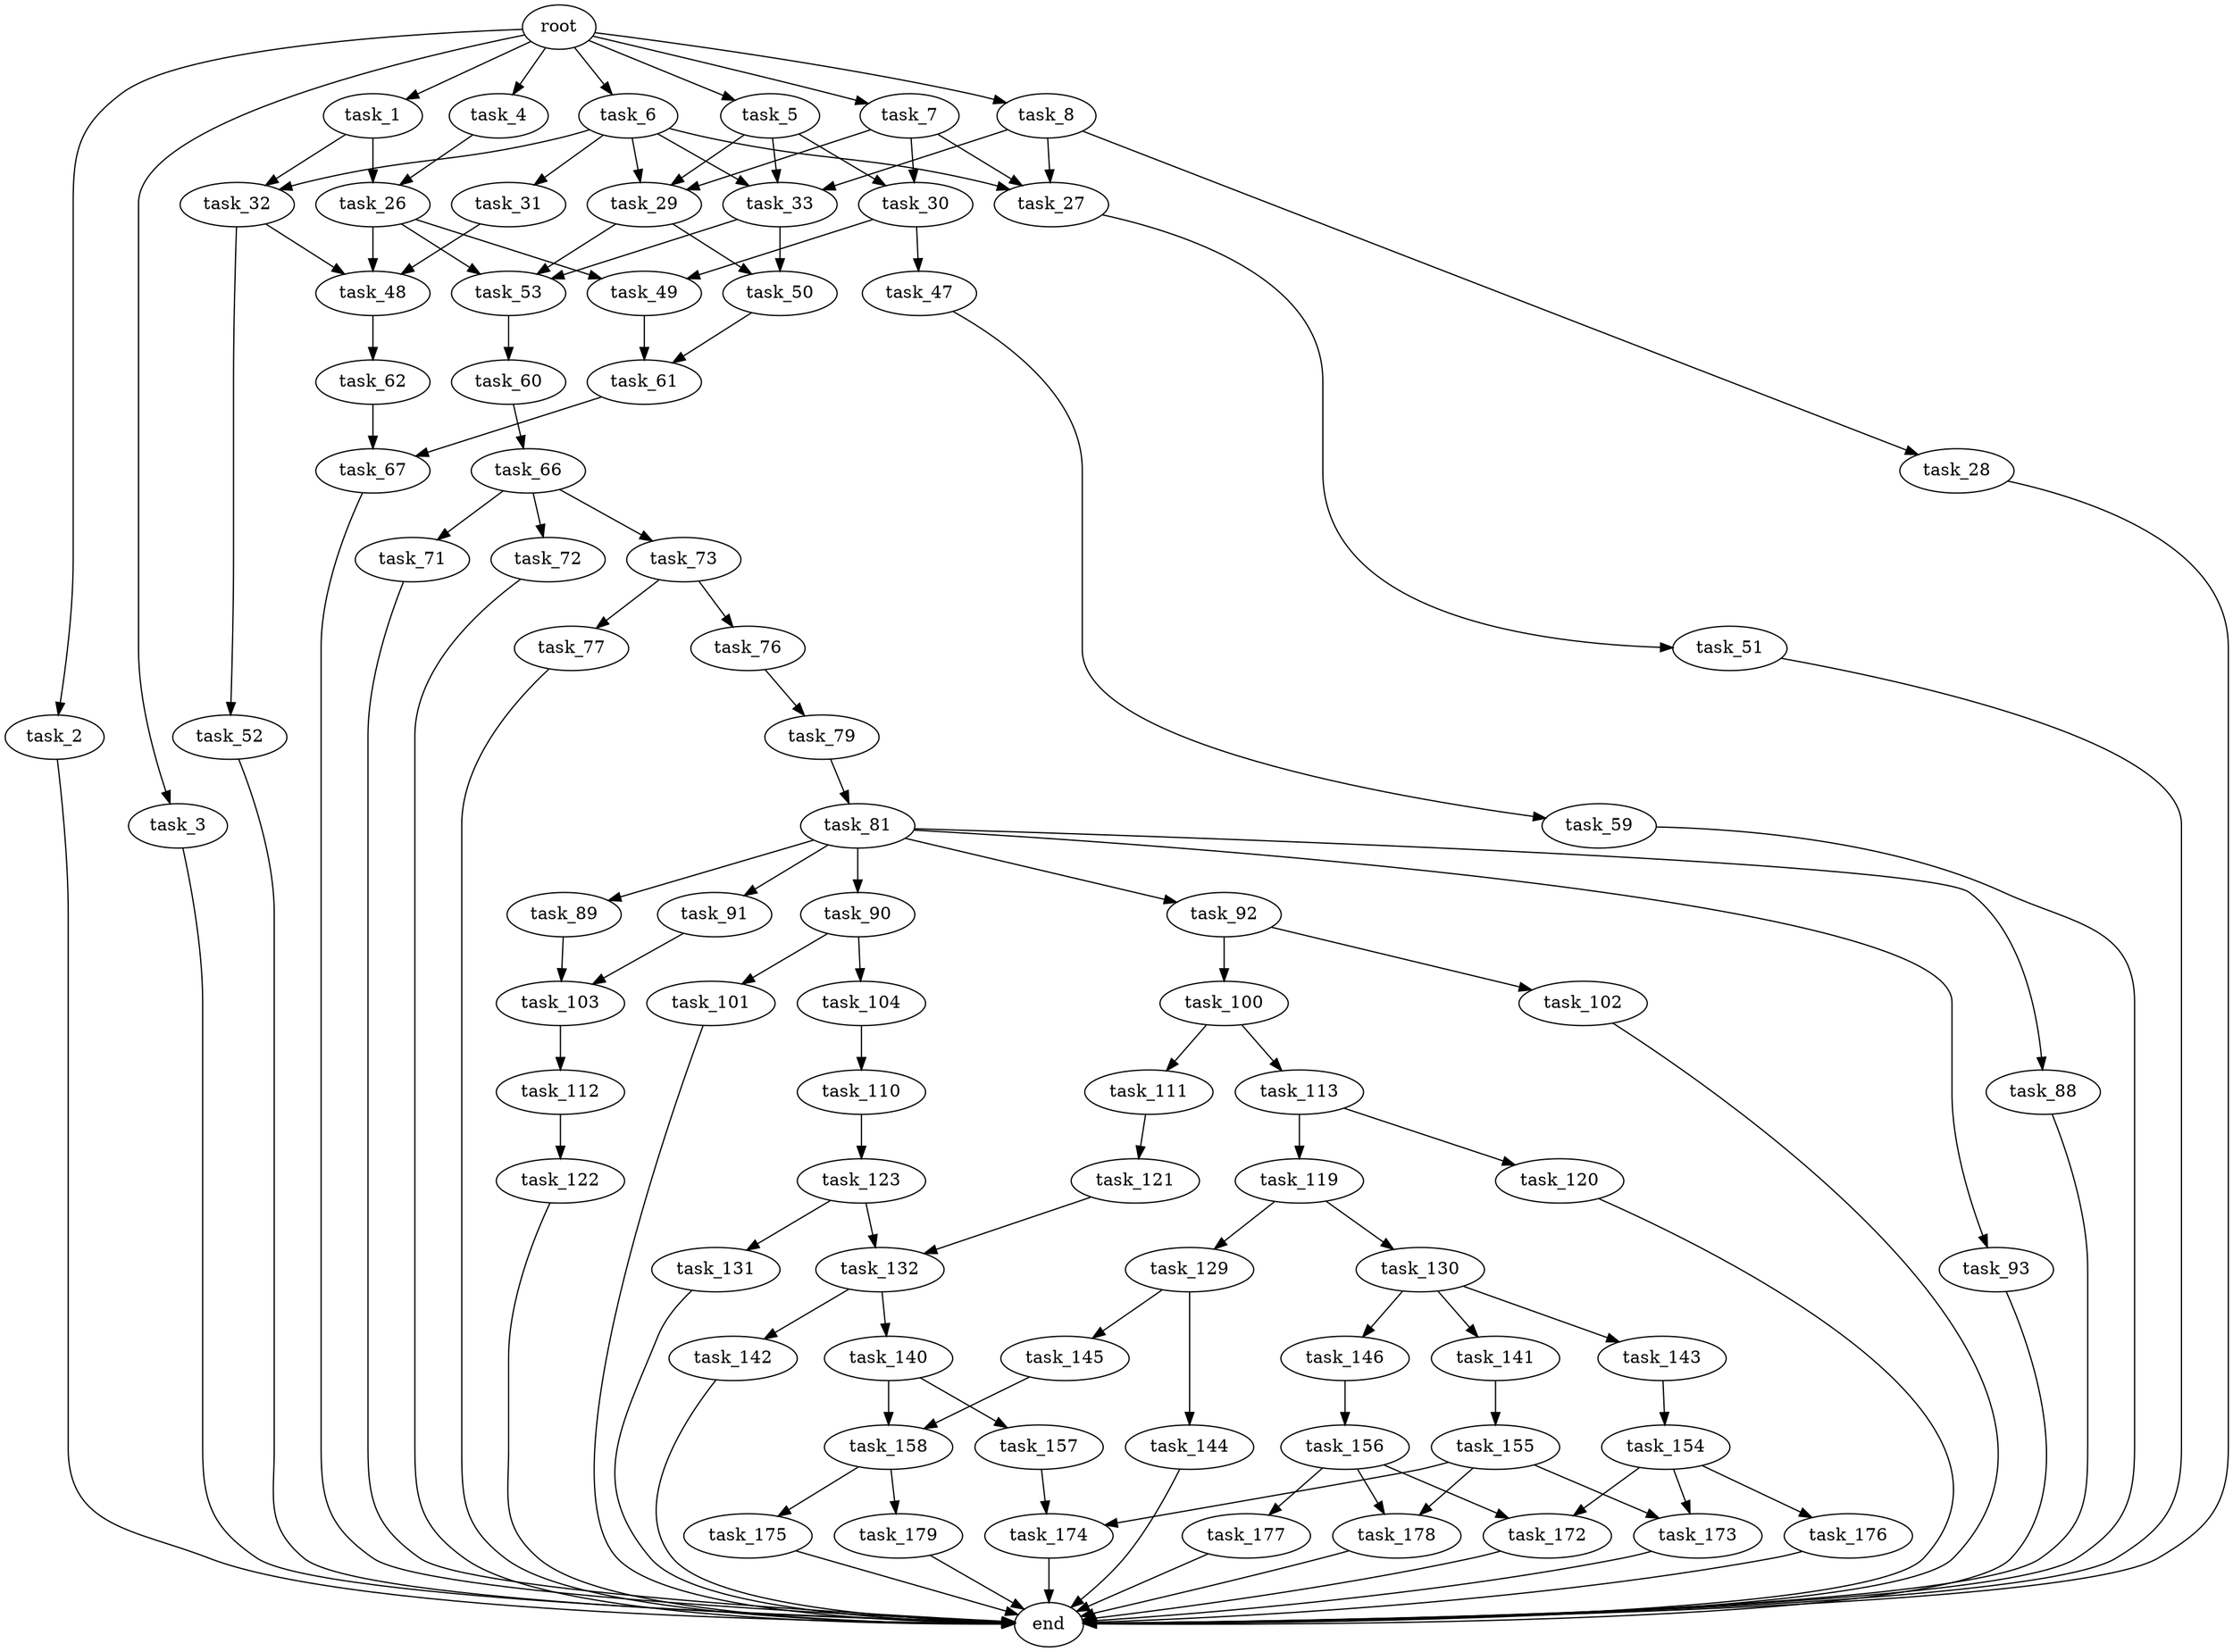 digraph G {
  root [size="0.000000"];
  task_1 [size="782757789696.000000"];
  task_2 [size="42249685498.000000"];
  task_3 [size="7770935703.000000"];
  task_4 [size="88799381088.000000"];
  task_5 [size="201927407542.000000"];
  task_6 [size="189446073471.000000"];
  task_7 [size="269759459.000000"];
  task_8 [size="8589934592.000000"];
  task_26 [size="402293505041.000000"];
  task_27 [size="78856472707.000000"];
  task_28 [size="308306352027.000000"];
  task_29 [size="3412365498.000000"];
  task_30 [size="89564444077.000000"];
  task_31 [size="36477309267.000000"];
  task_32 [size="2614065861.000000"];
  task_33 [size="549755813888.000000"];
  task_47 [size="782757789696.000000"];
  task_48 [size="549755813888.000000"];
  task_49 [size="1732923842.000000"];
  task_50 [size="134217728000.000000"];
  task_51 [size="155578450249.000000"];
  task_52 [size="424464050449.000000"];
  task_53 [size="753296079671.000000"];
  task_59 [size="23070106873.000000"];
  task_60 [size="549755813888.000000"];
  task_61 [size="28991029248.000000"];
  task_62 [size="31022309880.000000"];
  task_66 [size="145465021967.000000"];
  task_67 [size="6489221860.000000"];
  task_71 [size="782757789696.000000"];
  task_72 [size="8589934592.000000"];
  task_73 [size="68719476736.000000"];
  task_76 [size="1073741824000.000000"];
  task_77 [size="4475312043.000000"];
  task_79 [size="193218154267.000000"];
  task_81 [size="66884281431.000000"];
  task_88 [size="549755813888.000000"];
  task_89 [size="168094833054.000000"];
  task_90 [size="782757789696.000000"];
  task_91 [size="2503719626.000000"];
  task_92 [size="156682710366.000000"];
  task_93 [size="368293445632.000000"];
  task_100 [size="1073741824000.000000"];
  task_101 [size="28991029248.000000"];
  task_102 [size="2716911495.000000"];
  task_103 [size="549755813888.000000"];
  task_104 [size="145426802871.000000"];
  task_110 [size="305984965571.000000"];
  task_111 [size="25394148318.000000"];
  task_112 [size="454711647480.000000"];
  task_113 [size="59441070392.000000"];
  task_119 [size="1936489252.000000"];
  task_120 [size="1998803264.000000"];
  task_121 [size="278950832773.000000"];
  task_122 [size="43474046393.000000"];
  task_123 [size="782757789696.000000"];
  task_129 [size="782757789696.000000"];
  task_130 [size="28991029248.000000"];
  task_131 [size="231928233984.000000"];
  task_132 [size="1793688336.000000"];
  task_140 [size="13325031706.000000"];
  task_141 [size="368293445632.000000"];
  task_142 [size="231928233984.000000"];
  task_143 [size="41840415264.000000"];
  task_144 [size="8028127558.000000"];
  task_145 [size="802081395215.000000"];
  task_146 [size="14938517575.000000"];
  task_154 [size="15878022898.000000"];
  task_155 [size="547967802943.000000"];
  task_156 [size="483848412308.000000"];
  task_157 [size="175411264419.000000"];
  task_158 [size="1847506896.000000"];
  task_172 [size="28446576473.000000"];
  task_173 [size="7838394347.000000"];
  task_174 [size="835942774.000000"];
  task_175 [size="28991029248.000000"];
  task_176 [size="53653528849.000000"];
  task_177 [size="30796572329.000000"];
  task_178 [size="545458621103.000000"];
  task_179 [size="68719476736.000000"];
  end [size="0.000000"];

  root -> task_1 [size="1.000000"];
  root -> task_2 [size="1.000000"];
  root -> task_3 [size="1.000000"];
  root -> task_4 [size="1.000000"];
  root -> task_5 [size="1.000000"];
  root -> task_6 [size="1.000000"];
  root -> task_7 [size="1.000000"];
  root -> task_8 [size="1.000000"];
  task_1 -> task_26 [size="679477248.000000"];
  task_1 -> task_32 [size="679477248.000000"];
  task_2 -> end [size="1.000000"];
  task_3 -> end [size="1.000000"];
  task_4 -> task_26 [size="209715200.000000"];
  task_5 -> task_29 [size="301989888.000000"];
  task_5 -> task_30 [size="301989888.000000"];
  task_5 -> task_33 [size="301989888.000000"];
  task_6 -> task_27 [size="134217728.000000"];
  task_6 -> task_29 [size="134217728.000000"];
  task_6 -> task_31 [size="134217728.000000"];
  task_6 -> task_32 [size="134217728.000000"];
  task_6 -> task_33 [size="134217728.000000"];
  task_7 -> task_27 [size="33554432.000000"];
  task_7 -> task_29 [size="33554432.000000"];
  task_7 -> task_30 [size="33554432.000000"];
  task_8 -> task_27 [size="33554432.000000"];
  task_8 -> task_28 [size="33554432.000000"];
  task_8 -> task_33 [size="33554432.000000"];
  task_26 -> task_48 [size="411041792.000000"];
  task_26 -> task_49 [size="411041792.000000"];
  task_26 -> task_53 [size="411041792.000000"];
  task_27 -> task_51 [size="209715200.000000"];
  task_28 -> end [size="1.000000"];
  task_29 -> task_50 [size="75497472.000000"];
  task_29 -> task_53 [size="75497472.000000"];
  task_30 -> task_47 [size="301989888.000000"];
  task_30 -> task_49 [size="301989888.000000"];
  task_31 -> task_48 [size="838860800.000000"];
  task_32 -> task_48 [size="75497472.000000"];
  task_32 -> task_52 [size="75497472.000000"];
  task_33 -> task_50 [size="536870912.000000"];
  task_33 -> task_53 [size="536870912.000000"];
  task_47 -> task_59 [size="679477248.000000"];
  task_48 -> task_62 [size="536870912.000000"];
  task_49 -> task_61 [size="33554432.000000"];
  task_50 -> task_61 [size="209715200.000000"];
  task_51 -> end [size="1.000000"];
  task_52 -> end [size="1.000000"];
  task_53 -> task_60 [size="838860800.000000"];
  task_59 -> end [size="1.000000"];
  task_60 -> task_66 [size="536870912.000000"];
  task_61 -> task_67 [size="75497472.000000"];
  task_62 -> task_67 [size="679477248.000000"];
  task_66 -> task_71 [size="134217728.000000"];
  task_66 -> task_72 [size="134217728.000000"];
  task_66 -> task_73 [size="134217728.000000"];
  task_67 -> end [size="1.000000"];
  task_71 -> end [size="1.000000"];
  task_72 -> end [size="1.000000"];
  task_73 -> task_76 [size="134217728.000000"];
  task_73 -> task_77 [size="134217728.000000"];
  task_76 -> task_79 [size="838860800.000000"];
  task_77 -> end [size="1.000000"];
  task_79 -> task_81 [size="536870912.000000"];
  task_81 -> task_88 [size="209715200.000000"];
  task_81 -> task_89 [size="209715200.000000"];
  task_81 -> task_90 [size="209715200.000000"];
  task_81 -> task_91 [size="209715200.000000"];
  task_81 -> task_92 [size="209715200.000000"];
  task_81 -> task_93 [size="209715200.000000"];
  task_88 -> end [size="1.000000"];
  task_89 -> task_103 [size="134217728.000000"];
  task_90 -> task_101 [size="679477248.000000"];
  task_90 -> task_104 [size="679477248.000000"];
  task_91 -> task_103 [size="75497472.000000"];
  task_92 -> task_100 [size="209715200.000000"];
  task_92 -> task_102 [size="209715200.000000"];
  task_93 -> end [size="1.000000"];
  task_100 -> task_111 [size="838860800.000000"];
  task_100 -> task_113 [size="838860800.000000"];
  task_101 -> end [size="1.000000"];
  task_102 -> end [size="1.000000"];
  task_103 -> task_112 [size="536870912.000000"];
  task_104 -> task_110 [size="411041792.000000"];
  task_110 -> task_123 [size="209715200.000000"];
  task_111 -> task_121 [size="411041792.000000"];
  task_112 -> task_122 [size="411041792.000000"];
  task_113 -> task_119 [size="75497472.000000"];
  task_113 -> task_120 [size="75497472.000000"];
  task_119 -> task_129 [size="134217728.000000"];
  task_119 -> task_130 [size="134217728.000000"];
  task_120 -> end [size="1.000000"];
  task_121 -> task_132 [size="209715200.000000"];
  task_122 -> end [size="1.000000"];
  task_123 -> task_131 [size="679477248.000000"];
  task_123 -> task_132 [size="679477248.000000"];
  task_129 -> task_144 [size="679477248.000000"];
  task_129 -> task_145 [size="679477248.000000"];
  task_130 -> task_141 [size="75497472.000000"];
  task_130 -> task_143 [size="75497472.000000"];
  task_130 -> task_146 [size="75497472.000000"];
  task_131 -> end [size="1.000000"];
  task_132 -> task_140 [size="75497472.000000"];
  task_132 -> task_142 [size="75497472.000000"];
  task_140 -> task_157 [size="536870912.000000"];
  task_140 -> task_158 [size="536870912.000000"];
  task_141 -> task_155 [size="411041792.000000"];
  task_142 -> end [size="1.000000"];
  task_143 -> task_154 [size="679477248.000000"];
  task_144 -> end [size="1.000000"];
  task_145 -> task_158 [size="536870912.000000"];
  task_146 -> task_156 [size="411041792.000000"];
  task_154 -> task_172 [size="838860800.000000"];
  task_154 -> task_173 [size="838860800.000000"];
  task_154 -> task_176 [size="838860800.000000"];
  task_155 -> task_173 [size="411041792.000000"];
  task_155 -> task_174 [size="411041792.000000"];
  task_155 -> task_178 [size="411041792.000000"];
  task_156 -> task_172 [size="411041792.000000"];
  task_156 -> task_177 [size="411041792.000000"];
  task_156 -> task_178 [size="411041792.000000"];
  task_157 -> task_174 [size="134217728.000000"];
  task_158 -> task_175 [size="33554432.000000"];
  task_158 -> task_179 [size="33554432.000000"];
  task_172 -> end [size="1.000000"];
  task_173 -> end [size="1.000000"];
  task_174 -> end [size="1.000000"];
  task_175 -> end [size="1.000000"];
  task_176 -> end [size="1.000000"];
  task_177 -> end [size="1.000000"];
  task_178 -> end [size="1.000000"];
  task_179 -> end [size="1.000000"];
}
